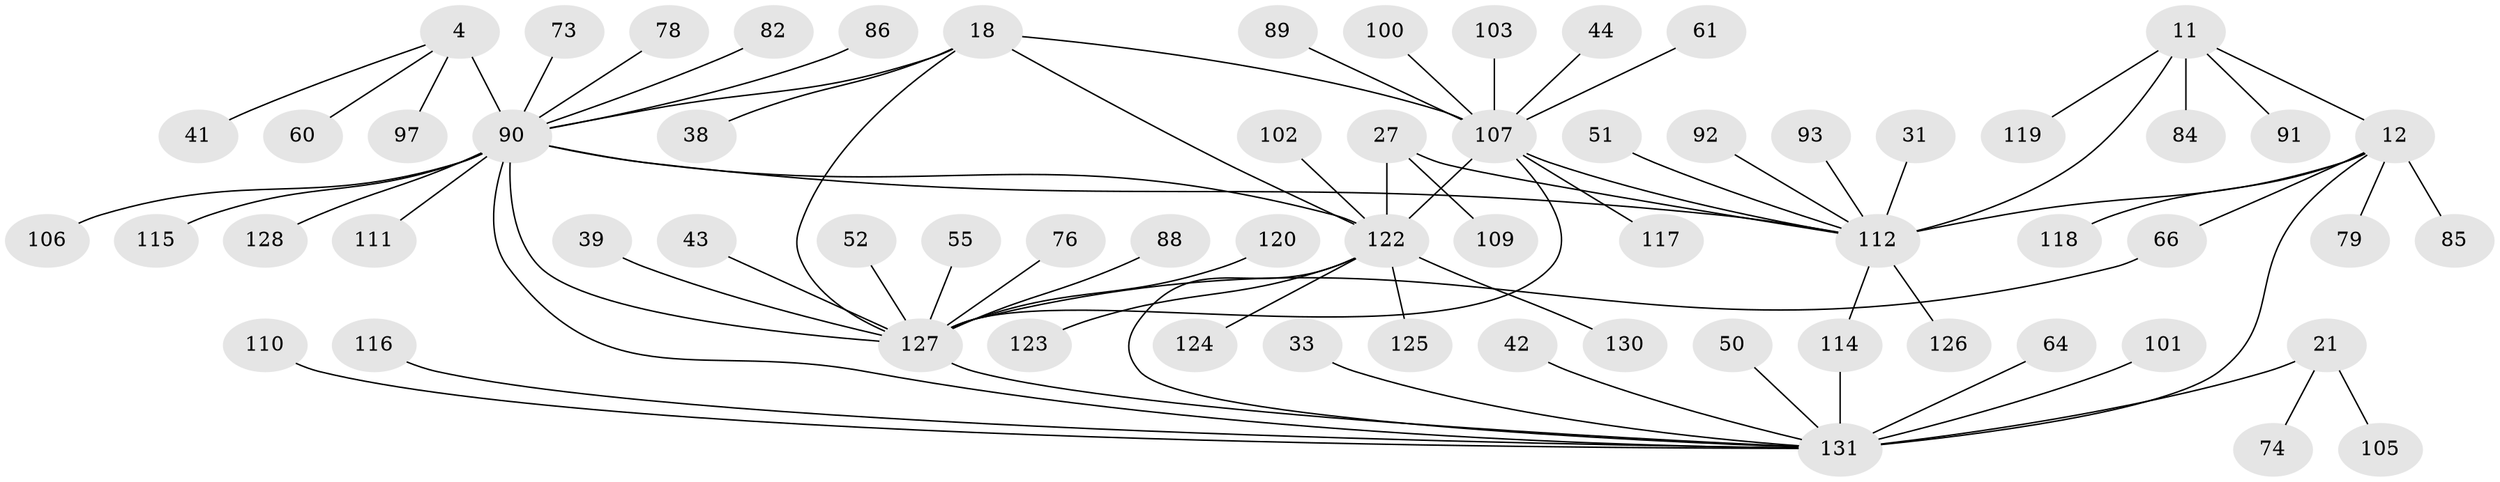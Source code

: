// original degree distribution, {6: 0.030534351145038167, 12: 0.015267175572519083, 7: 0.05343511450381679, 10: 0.030534351145038167, 9: 0.022900763358778626, 13: 0.015267175572519083, 8: 0.022900763358778626, 11: 0.030534351145038167, 5: 0.015267175572519083, 1: 0.5343511450381679, 2: 0.16793893129770993, 3: 0.061068702290076333}
// Generated by graph-tools (version 1.1) at 2025/55/03/09/25 04:55:27]
// undirected, 65 vertices, 76 edges
graph export_dot {
graph [start="1"]
  node [color=gray90,style=filled];
  4 [super="+1"];
  11 [super="+7"];
  12 [super="+8"];
  18 [super="+15"];
  21 [super="+19"];
  27 [super="+26"];
  31;
  33;
  38;
  39;
  41;
  42;
  43;
  44;
  50;
  51 [super="+45"];
  52;
  55;
  60;
  61;
  64;
  66;
  73;
  74;
  76;
  78;
  79;
  82;
  84;
  85;
  86 [super="+35"];
  88;
  89;
  90 [super="+70"];
  91;
  92;
  93 [super="+40"];
  97;
  100;
  101;
  102;
  103;
  105;
  106;
  107 [super="+75+81+14+59+34"];
  109;
  110;
  111;
  112 [super="+10"];
  114 [super="+94"];
  115;
  116;
  117;
  118 [super="+98"];
  119;
  120;
  122 [super="+96+80+83+56+57+63+69+87+95"];
  123 [super="+99"];
  124;
  125;
  126;
  127 [super="+113+121"];
  128 [super="+77"];
  130;
  131 [super="+32+129"];
  4 -- 41;
  4 -- 97;
  4 -- 60;
  4 -- 90 [weight=8];
  11 -- 12 [weight=4];
  11 -- 84;
  11 -- 91;
  11 -- 119;
  11 -- 112 [weight=4];
  12 -- 66;
  12 -- 79;
  12 -- 85;
  12 -- 118;
  12 -- 112 [weight=4];
  12 -- 131 [weight=2];
  18 -- 90 [weight=2];
  18 -- 38;
  18 -- 122 [weight=2];
  18 -- 107 [weight=4];
  18 -- 127 [weight=4];
  21 -- 105;
  21 -- 74;
  21 -- 131 [weight=8];
  27 -- 109;
  27 -- 122 [weight=8];
  27 -- 112;
  31 -- 112;
  33 -- 131;
  39 -- 127;
  42 -- 131;
  43 -- 127;
  44 -- 107;
  50 -- 131;
  51 -- 112;
  52 -- 127;
  55 -- 127;
  61 -- 107;
  64 -- 131;
  66 -- 127;
  73 -- 90;
  76 -- 127;
  78 -- 90;
  82 -- 90;
  86 -- 90;
  88 -- 127;
  89 -- 107;
  90 -- 128;
  90 -- 131 [weight=2];
  90 -- 106;
  90 -- 111;
  90 -- 115;
  90 -- 122 [weight=2];
  90 -- 127 [weight=3];
  90 -- 112 [weight=2];
  92 -- 112;
  93 -- 112;
  100 -- 107;
  101 -- 131;
  102 -- 122;
  103 -- 107;
  107 -- 117;
  107 -- 127 [weight=4];
  107 -- 122;
  107 -- 112 [weight=3];
  110 -- 131;
  112 -- 114;
  112 -- 126;
  114 -- 131;
  116 -- 131;
  120 -- 127;
  122 -- 130;
  122 -- 123;
  122 -- 124;
  122 -- 125;
  122 -- 131 [weight=2];
  127 -- 131 [weight=3];
}
